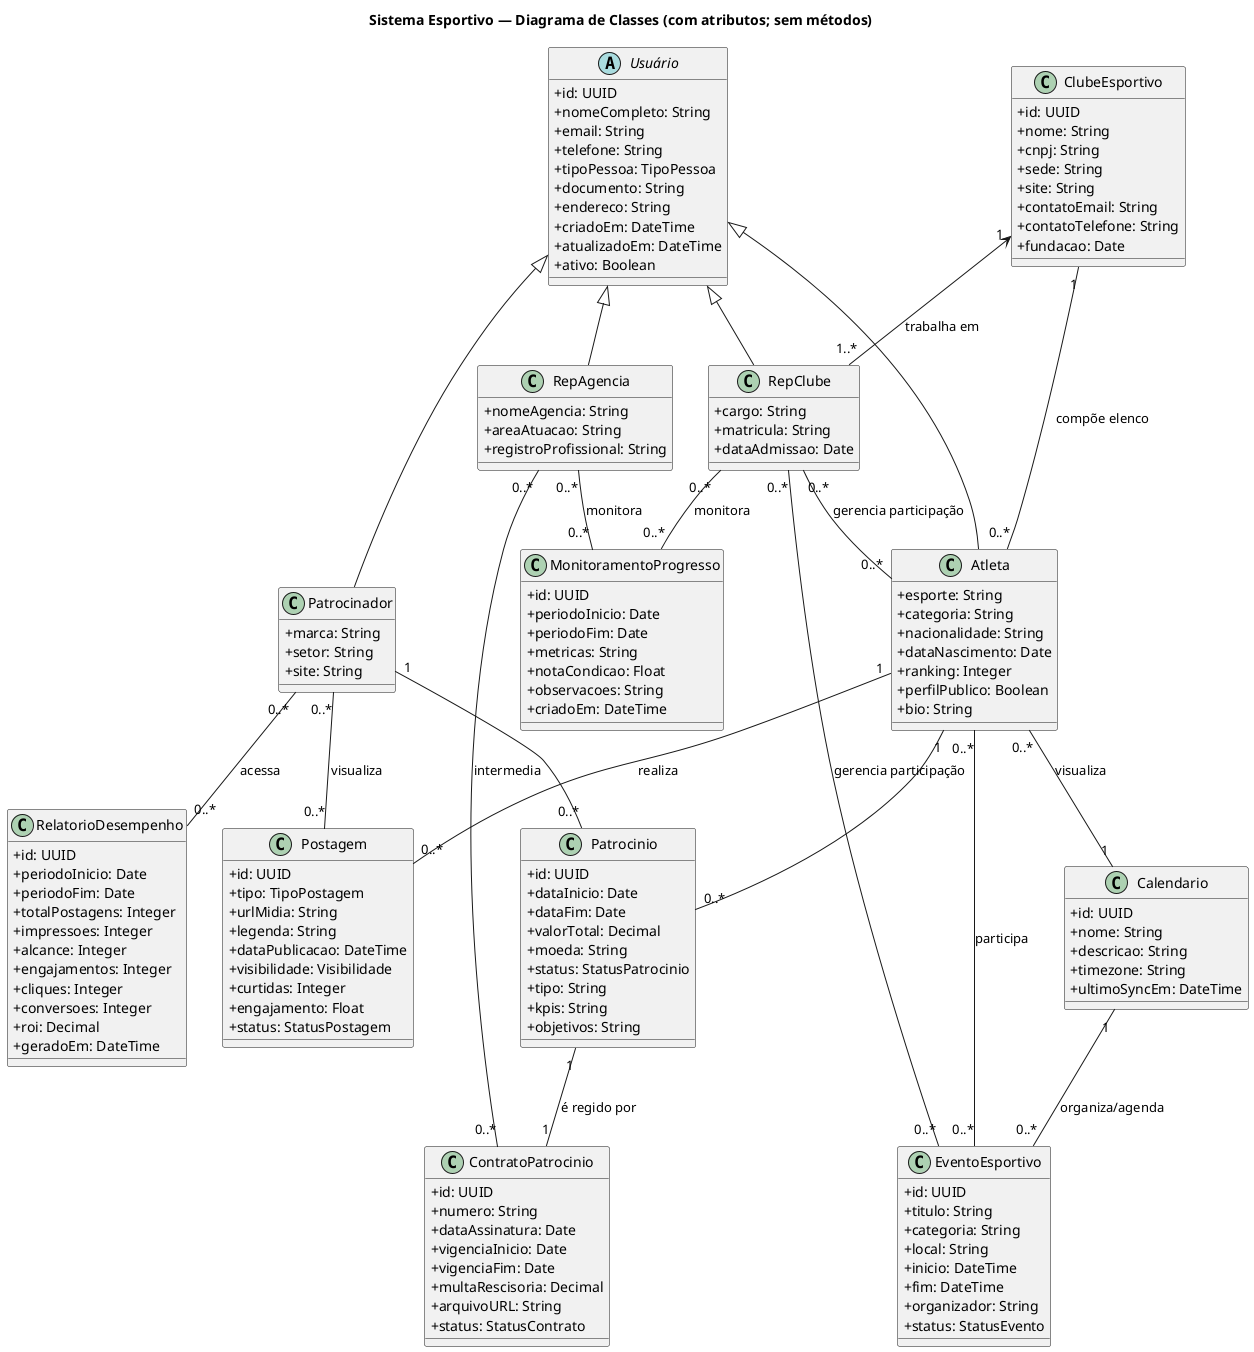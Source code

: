 @startuml
title Sistema Esportivo — Diagrama de Classes (com atributos; sem métodos)
skinparam classAttributeIconSize 0

' ======== Papéis e atores como classes de domínio ========
abstract class Usuário {
  +id: UUID
  +nomeCompleto: String
  +email: String
  +telefone: String
  +tipoPessoa: TipoPessoa           
  +documento: String                
  +endereco: String
  +criadoEm: DateTime
  +atualizadoEm: DateTime
  +ativo: Boolean
}

class Atleta {
  +esporte: String
  +categoria: String                
  +nacionalidade: String
  +dataNascimento: Date
  +ranking: Integer
  +perfilPublico: Boolean
  +bio: String
}

class Patrocinador {
  +marca: String
  +setor: String                    
  +site: String
}

class RepAgencia {
  +nomeAgencia: String
  +areaAtuacao: String
  +registroProfissional: String
}

class RepClube {
  +cargo: String
  +matricula: String
  +dataAdmissao: Date
}

' Herança já definida
Usuário <|-- Atleta
Usuário <|-- Patrocinador
Usuário <|-- RepAgencia
Usuário <|-- RepClube

' ======== Conteúdo & Publicações ========
class Postagem {
  +id: UUID
  +tipo: TipoPostagem               
  +urlMidia: String
  +legenda: String
  +dataPublicacao: DateTime
  +visibilidade: Visibilidade       
  +curtidas: Integer
  +engajamento: Float               
  +status: StatusPostagem           
}

' ======== Interações & Relatórios ========
class RelatorioDesempenho {
  +id: UUID
  +periodoInicio: Date
  +periodoFim: Date
  +totalPostagens: Integer
  +impressoes: Integer
  +alcance: Integer
  +engajamentos: Integer
  +cliques: Integer
  +conversoes: Integer
  +roi: Decimal
  +geradoEm: DateTime
}

' ======== Calendário & Eventos ========
class Calendario {
  +id: UUID
  +nome: String
  +descricao: String
  +timezone: String
  +ultimoSyncEm: DateTime
}

class EventoEsportivo {
  +id: UUID
  +titulo: String
  +categoria: String                
  +local: String
  +inicio: DateTime
  +fim: DateTime
  +organizador: String
  +status: StatusEvento             
}

' ======== Patrocínios & Contratos ========
class Patrocinio {
  +id: UUID
  +dataInicio: Date
  +dataFim: Date
  +valorTotal: Decimal
  +moeda: String
  +status: StatusPatrocinio         
  +tipo: String                     
  +kpis: String                     
  +objetivos: String
}

class ContratoPatrocinio {
  +id: UUID
  +numero: String
  +dataAssinatura: Date
  +vigenciaInicio: Date
  +vigenciaFim: Date
  +multaRescisoria: Decimal
  +arquivoURL: String
  +status: StatusContrato           
}

' ======== Monitoramento ========
class MonitoramentoProgresso {
  +id: UUID
  +periodoInicio: Date
  +periodoFim: Date
  +metricas: String                 
  +notaCondicao: Float
  +observacoes: String
  +criadoEm: DateTime
}

' ======== Clube ========
class ClubeEsportivo {
  +id: UUID
  +nome: String
  +cnpj: String
  +sede: String
  +site: String
  +contatoEmail: String
  +contatoTelefone: String
  +fundacao: Date
}

' ======== Relações previamente definidas (mantidas) ========
ClubeEsportivo "1" <-- "1..*" RepClube : trabalha em
Patrocinador "1" -- "0..*" Patrocinio
Atleta       "1" -- "0..*" Patrocinio
Patrocinador "0..*" -- "0..*" Postagem : visualiza
ClubeEsportivo "1" -- "0..*" Atleta : compõe elenco
Atleta "0..*" -- "0..*" EventoEsportivo : participa
Calendario "1" -- "0..*" EventoEsportivo : organiza/agenda

' ======== Complementações anteriores (mantidas) ========
Atleta "1" -- "0..*" Postagem : realiza
Patrocinio "1" -- "1" ContratoPatrocinio : é regido por
RepClube "0..*" -- "0..*" Atleta : gerencia participação
RepClube "0..*" -- "0..*" EventoEsportivo : gerencia participação
Atleta "0..*" -- "1" Calendario : visualiza
RepAgencia "0..*" -- "0..*" ContratoPatrocinio : intermedia
RepClube   "0..*" -- "0..*" MonitoramentoProgresso : monitora
RepAgencia "0..*" -- "0..*" MonitoramentoProgresso : monitora
Patrocinador "0..*" -- "0..*" RelatorioDesempenho : acessa

@enduml
